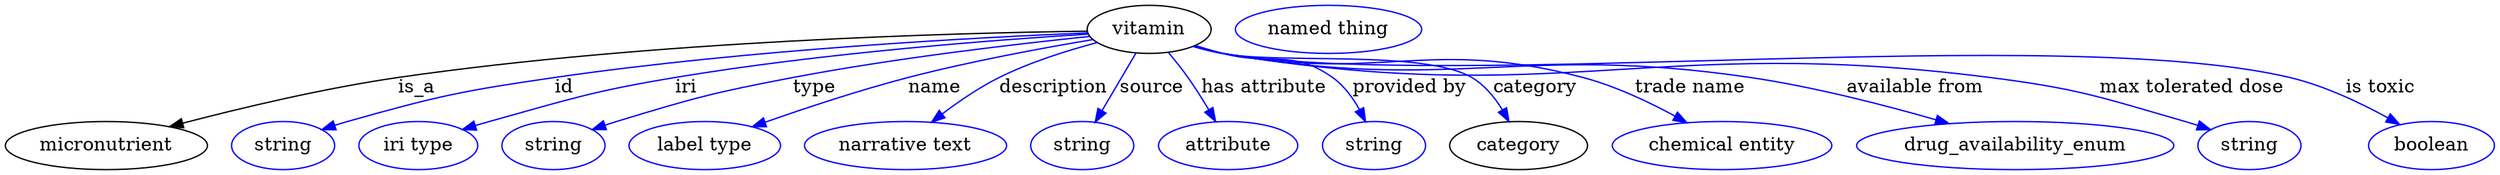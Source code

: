 digraph {
	graph [bb="0,0,1855.2,123"];
	node [label="\N"];
	vitamin	[height=0.5,
		label=vitamin,
		pos="853.39,105",
		width=1.2818];
	micronutrient	[height=0.5,
		pos="75.393,18",
		width=2.0943];
	vitamin -> micronutrient	[label=is_a,
		lp="307.39,61.5",
		pos="e,122.6,32.176 807.03,103.65 710.81,102.37 482.59,96.422 293.39,69 238.13,60.991 176.17,46.203 132.47,34.779"];
	id	[color=blue,
		height=0.5,
		label=string,
		pos="207.39,18",
		width=1.0652];
	vitamin -> id	[color=blue,
		label=id,
		lp="417.39,61.5",
		pos="e,236.39,29.954 807.58,102.36 726.93,99.029 554.5,89.941 410.39,69 340.69,58.871 323.18,55.131 255.39,36 252.29,35.124 249.09,34.151 \
245.9,33.129",
		style=solid];
	iri	[color=blue,
		height=0.5,
		label="iri type",
		pos="308.39,18",
		width=1.2277];
	vitamin -> iri	[color=blue,
		label=iri,
		lp="507.39,61.5",
		pos="e,341.7,29.879 807.86,101.51 740.21,97.359 609.31,87.58 499.39,69 437.64,58.561 422.74,52.747 362.39,36 358.82,35.009 355.13,33.941 \
351.43,32.84",
		style=solid];
	type	[color=blue,
		height=0.5,
		label=string,
		pos="409.39,18",
		width=1.0652];
	vitamin -> type	[color=blue,
		label=type,
		lp="603.39,61.5",
		pos="e,438.32,29.979 808.9,99.74 755.87,94.295 664.71,83.774 587.39,69 528.42,57.731 513.81,53.566 456.39,36 453.63,35.155 450.79,34.243 \
447.95,33.294",
		style=solid];
	name	[color=blue,
		height=0.5,
		label="label type",
		pos="522.39,18",
		width=1.5707];
	vitamin -> name	[color=blue,
		label=name,
		lp="693.39,61.5",
		pos="e,557.71,32.116 811.22,97.368 774.53,91.225 720.05,81.208 673.39,69 637.27,59.549 597.18,46.132 567.39,35.577",
		style=solid];
	description	[color=blue,
		height=0.5,
		label="narrative text",
		pos="672.39,18",
		width=2.0943];
	vitamin -> description	[color=blue,
		label=description,
		lp="781.89,61.5",
		pos="e,691.52,35.476 814.61,95.201 792.48,89.374 764.61,80.647 741.39,69 726.67,61.616 711.71,51.2 699.5,41.785",
		style=solid];
	source	[color=blue,
		height=0.5,
		label=string,
		pos="804.39,18",
		width=1.0652];
	vitamin -> source	[color=blue,
		label=source,
		lp="856.39,61.5",
		pos="e,813.89,35.469 843.71,87.207 836.69,75.021 827.06,58.318 819.09,44.491",
		style=solid];
	"has attribute"	[color=blue,
		height=0.5,
		label=attribute,
		pos="912.39,18",
		width=1.4443];
	vitamin -> "has attribute"	[color=blue,
		label="has attribute",
		lp="938.39,61.5",
		pos="e,902.55,35.991 867.2,87.579 871.86,81.818 876.99,75.229 881.39,69 886.87,61.241 892.46,52.521 897.36,44.562",
		style=solid];
	"provided by"	[color=blue,
		height=0.5,
		label=string,
		pos="1020.4,18",
		width=1.0652];
	vitamin -> "provided by"	[color=blue,
		label="provided by",
		lp="1046.9,61.5",
		pos="e,1014,35.877 887.89,92.869 894.66,90.817 901.73,88.768 908.39,87 944.04,77.547 959.32,90.344 989.39,69 997.92,62.945 1004.6,53.732 \
1009.5,44.857",
		style=solid];
	category	[height=0.5,
		pos="1128.4,18",
		width=1.4263];
	vitamin -> category	[color=blue,
		label=category,
		lp="1140.9,61.5",
		pos="e,1121.2,35.887 886.86,92.476 893.9,90.383 901.34,88.418 908.39,87 948.89,78.859 1057.7,89.829 1093.4,69 1103,63.39 1110.6,53.97 \
1116.3,44.81",
		style=solid];
	"trade name"	[color=blue,
		height=0.5,
		label="chemical entity",
		pos="1279.4,18",
		width=2.2748];
	vitamin -> "trade name"	[color=blue,
		label="trade name",
		lp="1256.4,61.5",
		pos="e,1253.4,35.119 886.53,92.399 893.67,90.285 901.22,88.331 908.39,87 1025.8,65.226 1061,99.632 1176.4,69 1200.3,62.66 1225.3,50.687 \
1244.6,40.047",
		style=solid];
	"available from"	[color=blue,
		height=0.5,
		label=drug_availability_enum,
		pos="1497.4,18",
		width=3.2858];
	vitamin -> "available from"	[color=blue,
		label="available from",
		lp="1423.9,61.5",
		pos="e,1448.4,34.46 886.51,92.281 893.65,90.176 901.21,88.254 908.39,87 1080.6,56.941 1128.4,94.744 1301.4,69 1348.1,62.047 1399.8,48.601 \
1438.4,37.402",
		style=solid];
	"max tolerated dose"	[color=blue,
		height=0.5,
		label=string,
		pos="1672.4,18",
		width=1.0652];
	vitamin -> "max tolerated dose"	[color=blue,
		label="max tolerated dose",
		lp="1629.4,61.5",
		pos="e,1643.4,29.887 886.2,92.289 893.43,90.154 901.1,88.219 908.39,87 1158.8,45.134 1227.6,101.32 1479.4,69 1544.9,60.587 1560.9,54.397 \
1624.4,36 1627.5,35.102 1630.7,34.114 1633.9,33.081",
		style=solid];
	"is toxic"	[color=blue,
		height=0.5,
		label=boolean,
		pos="1808.4,18",
		width=1.2999];
	vitamin -> "is toxic"	[color=blue,
		label="is toxic",
		lp="1770.4,61.5",
		pos="e,1784.6,33.773 886.19,92.24 893.42,90.109 901.09,88.187 908.39,87 1082.6,58.669 1530.6,109.53 1702.4,69 1728.3,62.881 1755.5,49.94 \
1775.8,38.757",
		style=solid];
	"named thing_category"	[color=blue,
		height=0.5,
		label="named thing",
		pos="987.39,105",
		width=1.9318];
}
